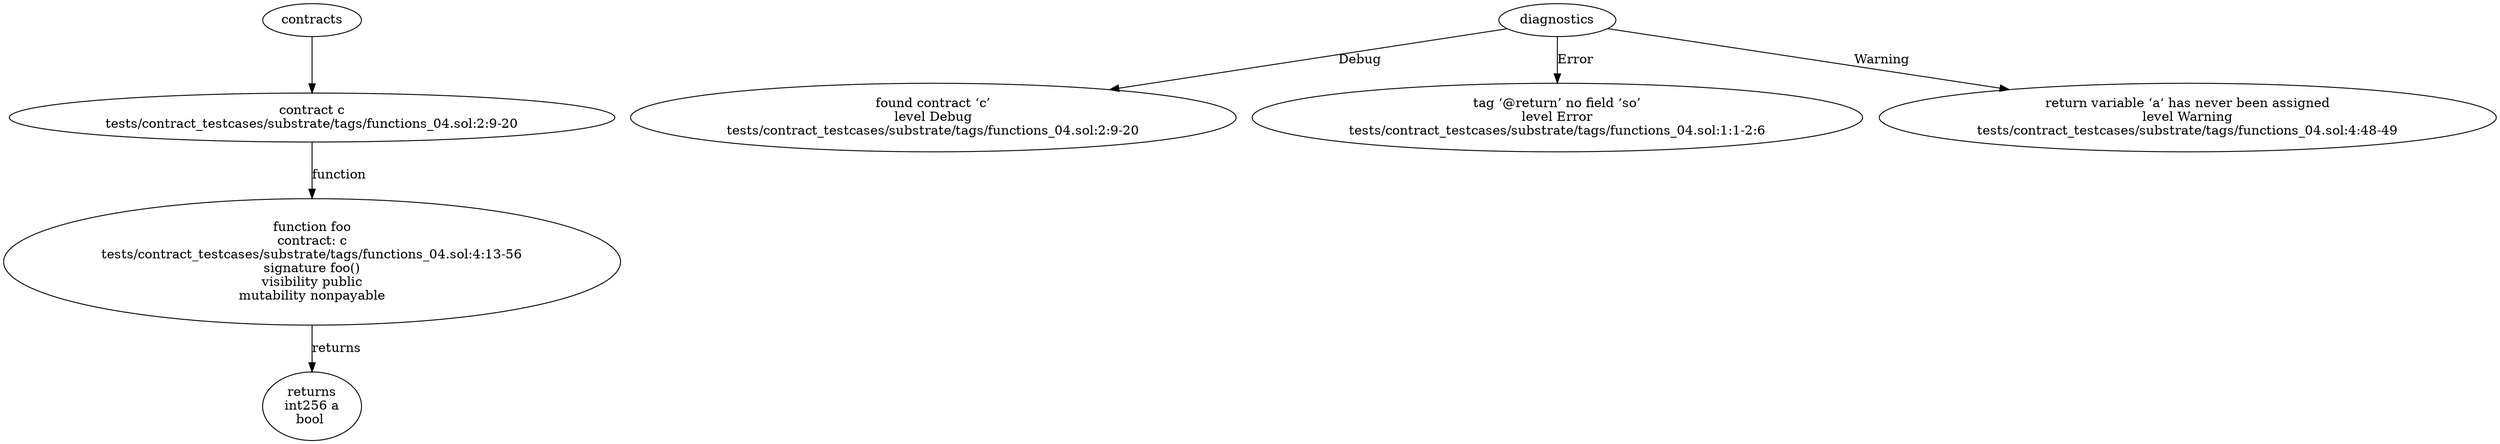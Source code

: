 strict digraph "tests/contract_testcases/substrate/tags/functions_04.sol" {
	contract [label="contract c\ntests/contract_testcases/substrate/tags/functions_04.sol:2:9-20"]
	foo [label="function foo\ncontract: c\ntests/contract_testcases/substrate/tags/functions_04.sol:4:13-56\nsignature foo()\nvisibility public\nmutability nonpayable"]
	returns [label="returns\nint256 a\nbool "]
	diagnostic [label="found contract ‘c’\nlevel Debug\ntests/contract_testcases/substrate/tags/functions_04.sol:2:9-20"]
	diagnostic_6 [label="tag ‘@return’ no field ‘so’\nlevel Error\ntests/contract_testcases/substrate/tags/functions_04.sol:1:1-2:6"]
	diagnostic_7 [label="return variable ‘a‘ has never been assigned\nlevel Warning\ntests/contract_testcases/substrate/tags/functions_04.sol:4:48-49"]
	contracts -> contract
	contract -> foo [label="function"]
	foo -> returns [label="returns"]
	diagnostics -> diagnostic [label="Debug"]
	diagnostics -> diagnostic_6 [label="Error"]
	diagnostics -> diagnostic_7 [label="Warning"]
}
